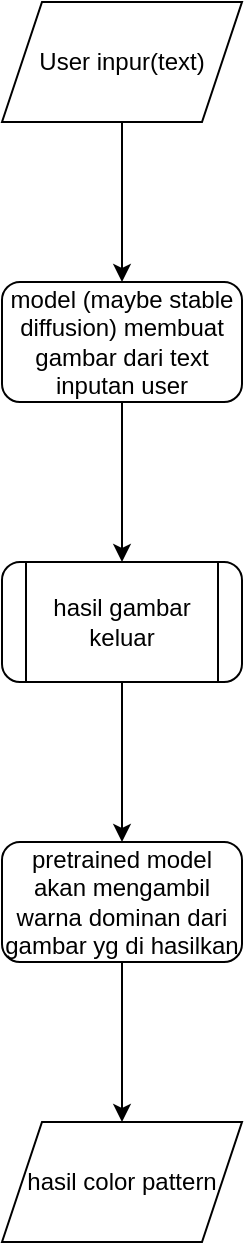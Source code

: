 <mxfile>
    <diagram id="ZicC7hER2vQdcTUMu2dg" name="Page-1">
        <mxGraphModel dx="756" dy="516" grid="1" gridSize="10" guides="1" tooltips="1" connect="1" arrows="1" fold="1" page="1" pageScale="1" pageWidth="850" pageHeight="1100" math="0" shadow="0">
            <root>
                <mxCell id="0"/>
                <mxCell id="1" parent="0"/>
                <mxCell id="4" value="" style="edgeStyle=none;html=1;" edge="1" parent="1" source="2" target="3">
                    <mxGeometry relative="1" as="geometry"/>
                </mxCell>
                <mxCell id="2" value="User inpur(text)&lt;br&gt;" style="shape=parallelogram;perimeter=parallelogramPerimeter;whiteSpace=wrap;html=1;fixedSize=1;" vertex="1" parent="1">
                    <mxGeometry x="170" y="50" width="120" height="60" as="geometry"/>
                </mxCell>
                <mxCell id="6" value="" style="edgeStyle=none;html=1;" edge="1" parent="1" source="3" target="5">
                    <mxGeometry relative="1" as="geometry"/>
                </mxCell>
                <mxCell id="3" value="model (maybe stable diffusion) membuat gambar dari text inputan user" style="rounded=1;whiteSpace=wrap;html=1;" vertex="1" parent="1">
                    <mxGeometry x="170" y="190" width="120" height="60" as="geometry"/>
                </mxCell>
                <mxCell id="8" value="" style="edgeStyle=none;html=1;" edge="1" parent="1" source="5" target="7">
                    <mxGeometry relative="1" as="geometry"/>
                </mxCell>
                <mxCell id="5" value="hasil gambar keluar" style="shape=process;whiteSpace=wrap;html=1;backgroundOutline=1;rounded=1;" vertex="1" parent="1">
                    <mxGeometry x="170" y="330" width="120" height="60" as="geometry"/>
                </mxCell>
                <mxCell id="10" value="" style="edgeStyle=none;html=1;" edge="1" parent="1" source="7">
                    <mxGeometry relative="1" as="geometry">
                        <mxPoint x="230" y="610" as="targetPoint"/>
                    </mxGeometry>
                </mxCell>
                <mxCell id="7" value="pretrained model akan mengambil warna dominan dari gambar yg di hasilkan&lt;br&gt;" style="rounded=1;whiteSpace=wrap;html=1;" vertex="1" parent="1">
                    <mxGeometry x="170" y="470" width="120" height="60" as="geometry"/>
                </mxCell>
                <mxCell id="11" value="hasil color pattern" style="shape=parallelogram;perimeter=parallelogramPerimeter;whiteSpace=wrap;html=1;fixedSize=1;" vertex="1" parent="1">
                    <mxGeometry x="170" y="610" width="120" height="60" as="geometry"/>
                </mxCell>
            </root>
        </mxGraphModel>
    </diagram>
</mxfile>